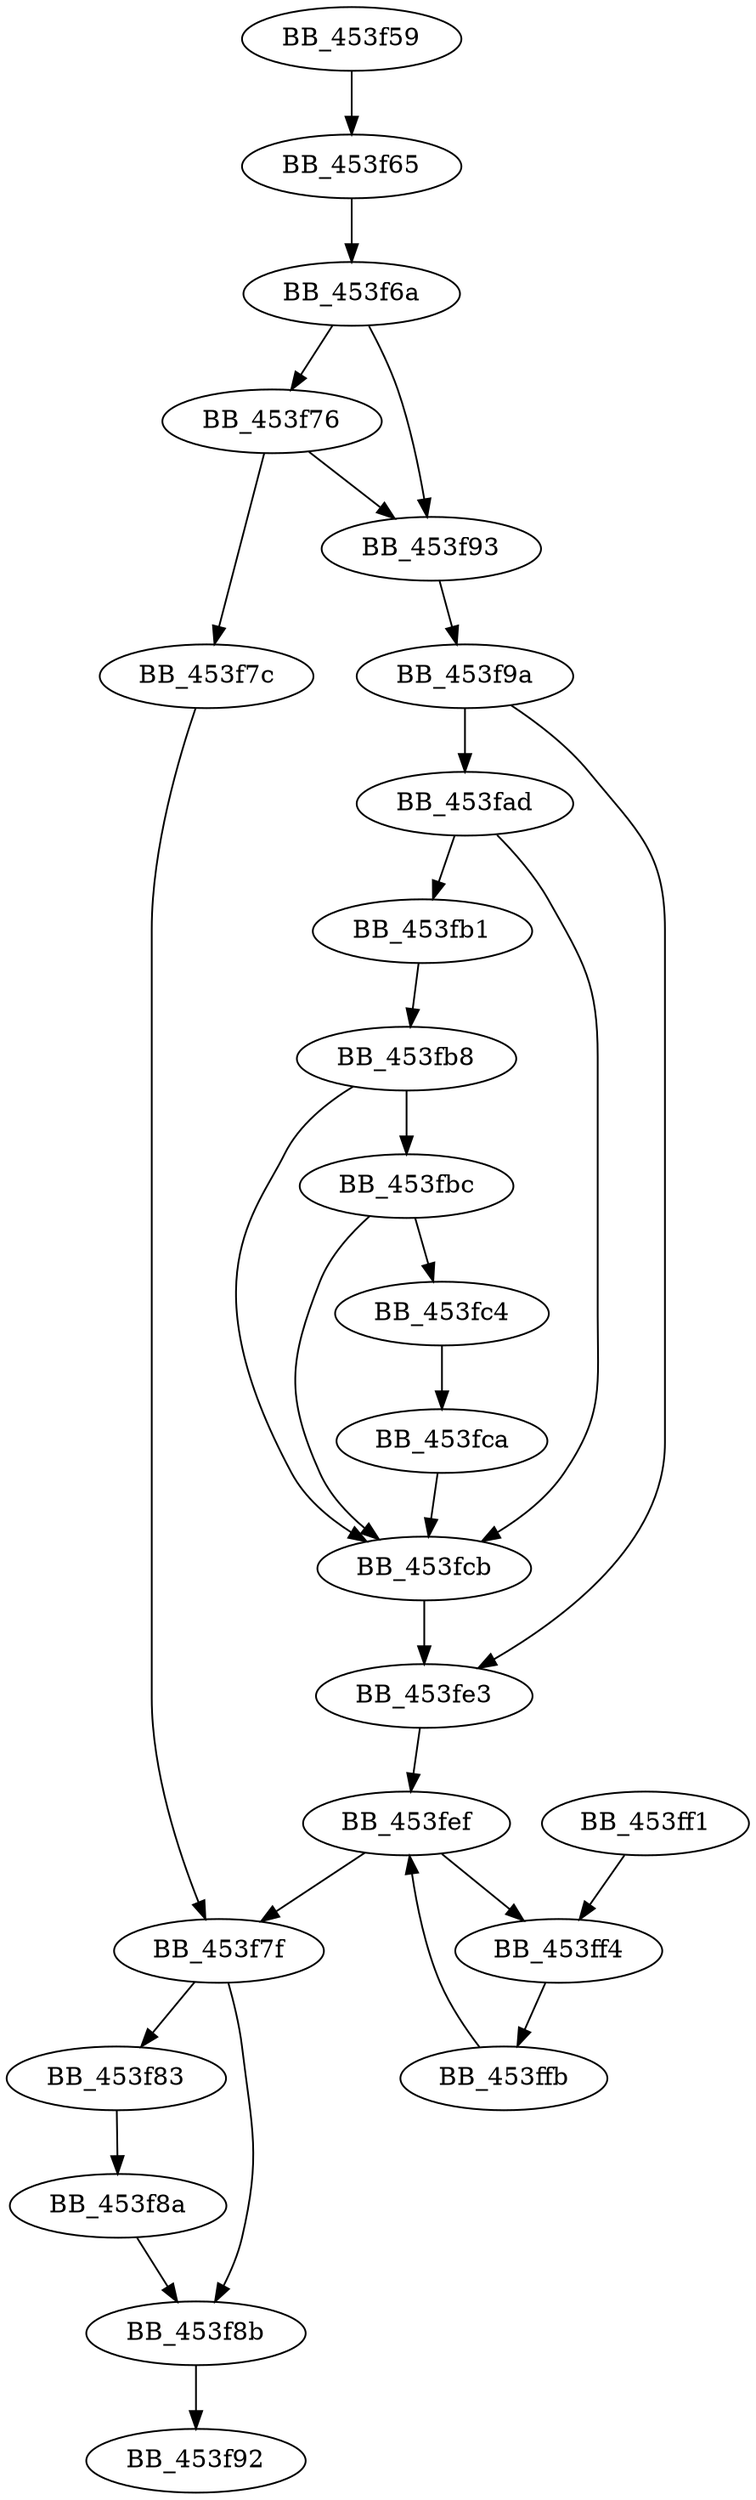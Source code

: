 DiGraph sub_453F59{
BB_453f59->BB_453f65
BB_453f65->BB_453f6a
BB_453f6a->BB_453f76
BB_453f6a->BB_453f93
BB_453f76->BB_453f7c
BB_453f76->BB_453f93
BB_453f7c->BB_453f7f
BB_453f7f->BB_453f83
BB_453f7f->BB_453f8b
BB_453f83->BB_453f8a
BB_453f8a->BB_453f8b
BB_453f8b->BB_453f92
BB_453f93->BB_453f9a
BB_453f9a->BB_453fad
BB_453f9a->BB_453fe3
BB_453fad->BB_453fb1
BB_453fad->BB_453fcb
BB_453fb1->BB_453fb8
BB_453fb8->BB_453fbc
BB_453fb8->BB_453fcb
BB_453fbc->BB_453fc4
BB_453fbc->BB_453fcb
BB_453fc4->BB_453fca
BB_453fca->BB_453fcb
BB_453fcb->BB_453fe3
BB_453fe3->BB_453fef
BB_453fef->BB_453f7f
BB_453fef->BB_453ff4
BB_453ff1->BB_453ff4
BB_453ff4->BB_453ffb
BB_453ffb->BB_453fef
}
